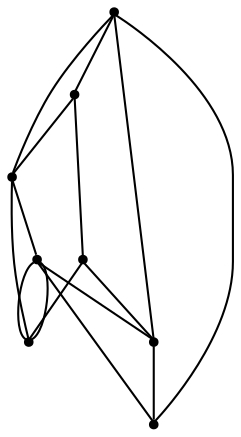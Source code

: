 graph {
  node [shape=point,comment="{\"directed\":false,\"doi\":\"10.1007/978-3-030-92931-2_6\",\"figure\":\"5 (3)\"}"]

  v0 [pos="1322.88577938285,272.97359234698024"]
  v1 [pos="1322.88577938285,723.0397749840549"]
  v2 [pos="1522.921842246408,573.01771410503"]
  v3 [pos="1422.905909232413,573.01771410503"]
  v4 [pos="1322.88577938285,372.9882995996635"]
  v5 [pos="1322.88577938285,473.00300685234674"]
  v6 [pos="1122.8581101904276,573.01771410503"]
  v7 [pos="1222.8698463688547,573.01771410503"]

  v6 -- v4 [id="-2",pos="1122.8581101904276,573.01771410503 1322.88577938285,372.9882995996635 1322.88577938285,372.9882995996635 1322.88577938285,372.9882995996635"]
  v6 -- v0 [id="-4",pos="1122.8581101904276,573.01771410503 1322.88577938285,272.97359234698024 1322.88577938285,272.97359234698024 1322.88577938285,272.97359234698024"]
  v6 -- v7 [id="-13",pos="1122.8581101904276,573.01771410503 1316.101435716034,715.8678524264684 1316.101435716034,715.8678524264684 1316.101435716034,715.8678524264684 1314.930264238874,716.2595840727074 1314.930264238874,716.2595840727074 1314.930264238874,716.2595840727074 1314.2343525955882,717.1764224366873 1314.2343525955882,717.1764224366873 1314.2343525955882,717.1764224366873 1222.8698463688547,573.01771410503 1222.8698463688547,573.01771410503 1222.8698463688547,573.01771410503"]
  v6 -- v7 [id="-15",pos="1122.8581101904276,573.01771410503 1222.8698463688547,573.01771410503 1222.8698463688547,573.01771410503 1222.8698463688547,573.01771410503"]
  v2 -- v1 [id="-22",pos="1522.921842246408,573.01771410503 1322.88577938285,723.0397749840549 1322.88577938285,723.0397749840549 1322.88577938285,723.0397749840549"]
  v2 -- v4 [id="-25",pos="1522.921842246408,573.01771410503 1516.9125142144944,567.008491515219 1516.9125142144944,567.008491515219 1516.9125142144944,567.008491515219 1341.1345424648384,391.23254686541793 1341.1345424648384,391.23254686541793 1341.1345424648384,391.23254686541793 1337.9715273917093,388.0696341447658 1337.9715273917093,388.0696341447658 1337.9715273917093,388.0696341447658 1322.88577938285,372.9882995996635 1322.88577938285,372.9882995996635 1322.88577938285,372.9882995996635"]
  v2 -- v3 [id="-26",pos="1522.921842246408,573.01771410503 1422.905909232413,573.01771410503 1422.905909232413,573.01771410503 1422.905909232413,573.01771410503"]
  v2 -- v0 [id="-31",pos="1522.921842246408,573.01771410503 1322.88577938285,272.97359234698024 1322.88577938285,272.97359234698024 1322.88577938285,272.97359234698024"]
  v3 -- v1 [id="-46",pos="1422.905909232413,573.01771410503 1322.88577938285,723.0397749840549 1322.88577938285,723.0397749840549 1322.88577938285,723.0397749840549"]
  v3 -- v5 [id="-56",pos="1422.905909232413,573.01771410503 1322.88577938285,473.00300685234674 1322.88577938285,473.00300685234674 1322.88577938285,473.00300685234674"]
  v4 -- v0 [id="-85",pos="1322.88577938285,372.9882995996635 1322.88577938285,272.97359234698024 1322.88577938285,272.97359234698024 1322.88577938285,272.97359234698024"]
  v5 -- v4 [id="-93",pos="1322.88577938285,473.00300685234674 1322.88577938285,372.9882995996635 1322.88577938285,372.9882995996635 1322.88577938285,372.9882995996635"]
  v5 -- v7 [id="-100",pos="1322.88577938285,473.00300685234674 1222.8698463688547,573.01771410503 1222.8698463688547,573.01771410503 1222.8698463688547,573.01771410503"]
  v1 -- v6 [id="-136",pos="1322.88577938285,723.0397749840549 1122.8581101904276,573.01771410503 1122.8581101904276,573.01771410503 1122.8581101904276,573.01771410503"]
  v7 -- v1 [id="-181",pos="1222.8698463688547,573.01771410503 1322.88577938285,723.0397749840549 1322.88577938285,723.0397749840549 1322.88577938285,723.0397749840549"]
}